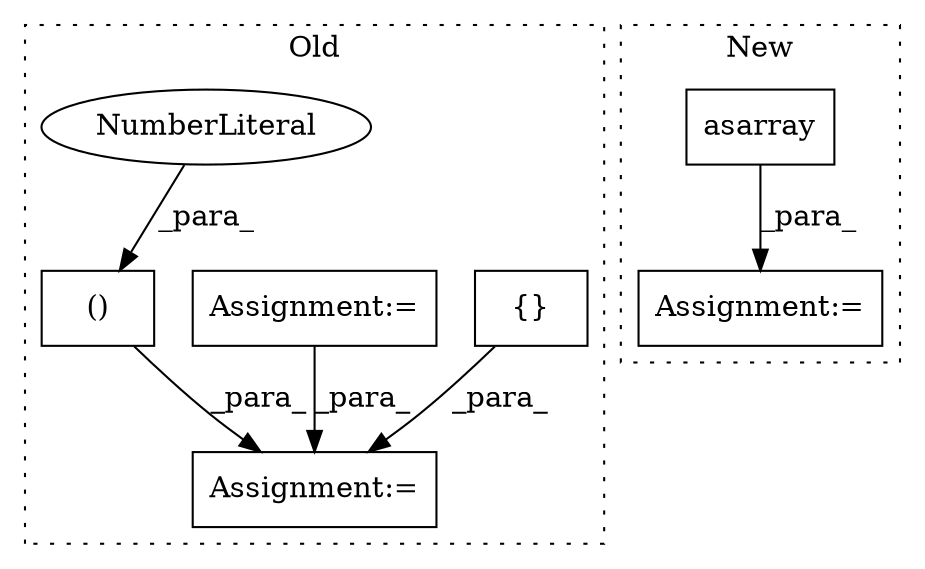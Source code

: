 digraph G {
subgraph cluster0 {
1 [label="{}" a="4" s="42749,42757" l="1,1" shape="box"];
4 [label="Assignment:=" a="7" s="42650,42759" l="67,2" shape="box"];
5 [label="Assignment:=" a="7" s="41494" l="24" shape="box"];
6 [label="()" a="106" s="41373" l="19" shape="box"];
7 [label="NumberLiteral" a="34" s="41389" l="3" shape="ellipse"];
label = "Old";
style="dotted";
}
subgraph cluster1 {
2 [label="asarray" a="32" s="36856,36988" l="8,1" shape="box"];
3 [label="Assignment:=" a="7" s="36849" l="1" shape="box"];
label = "New";
style="dotted";
}
1 -> 4 [label="_para_"];
2 -> 3 [label="_para_"];
5 -> 4 [label="_para_"];
6 -> 4 [label="_para_"];
7 -> 6 [label="_para_"];
}